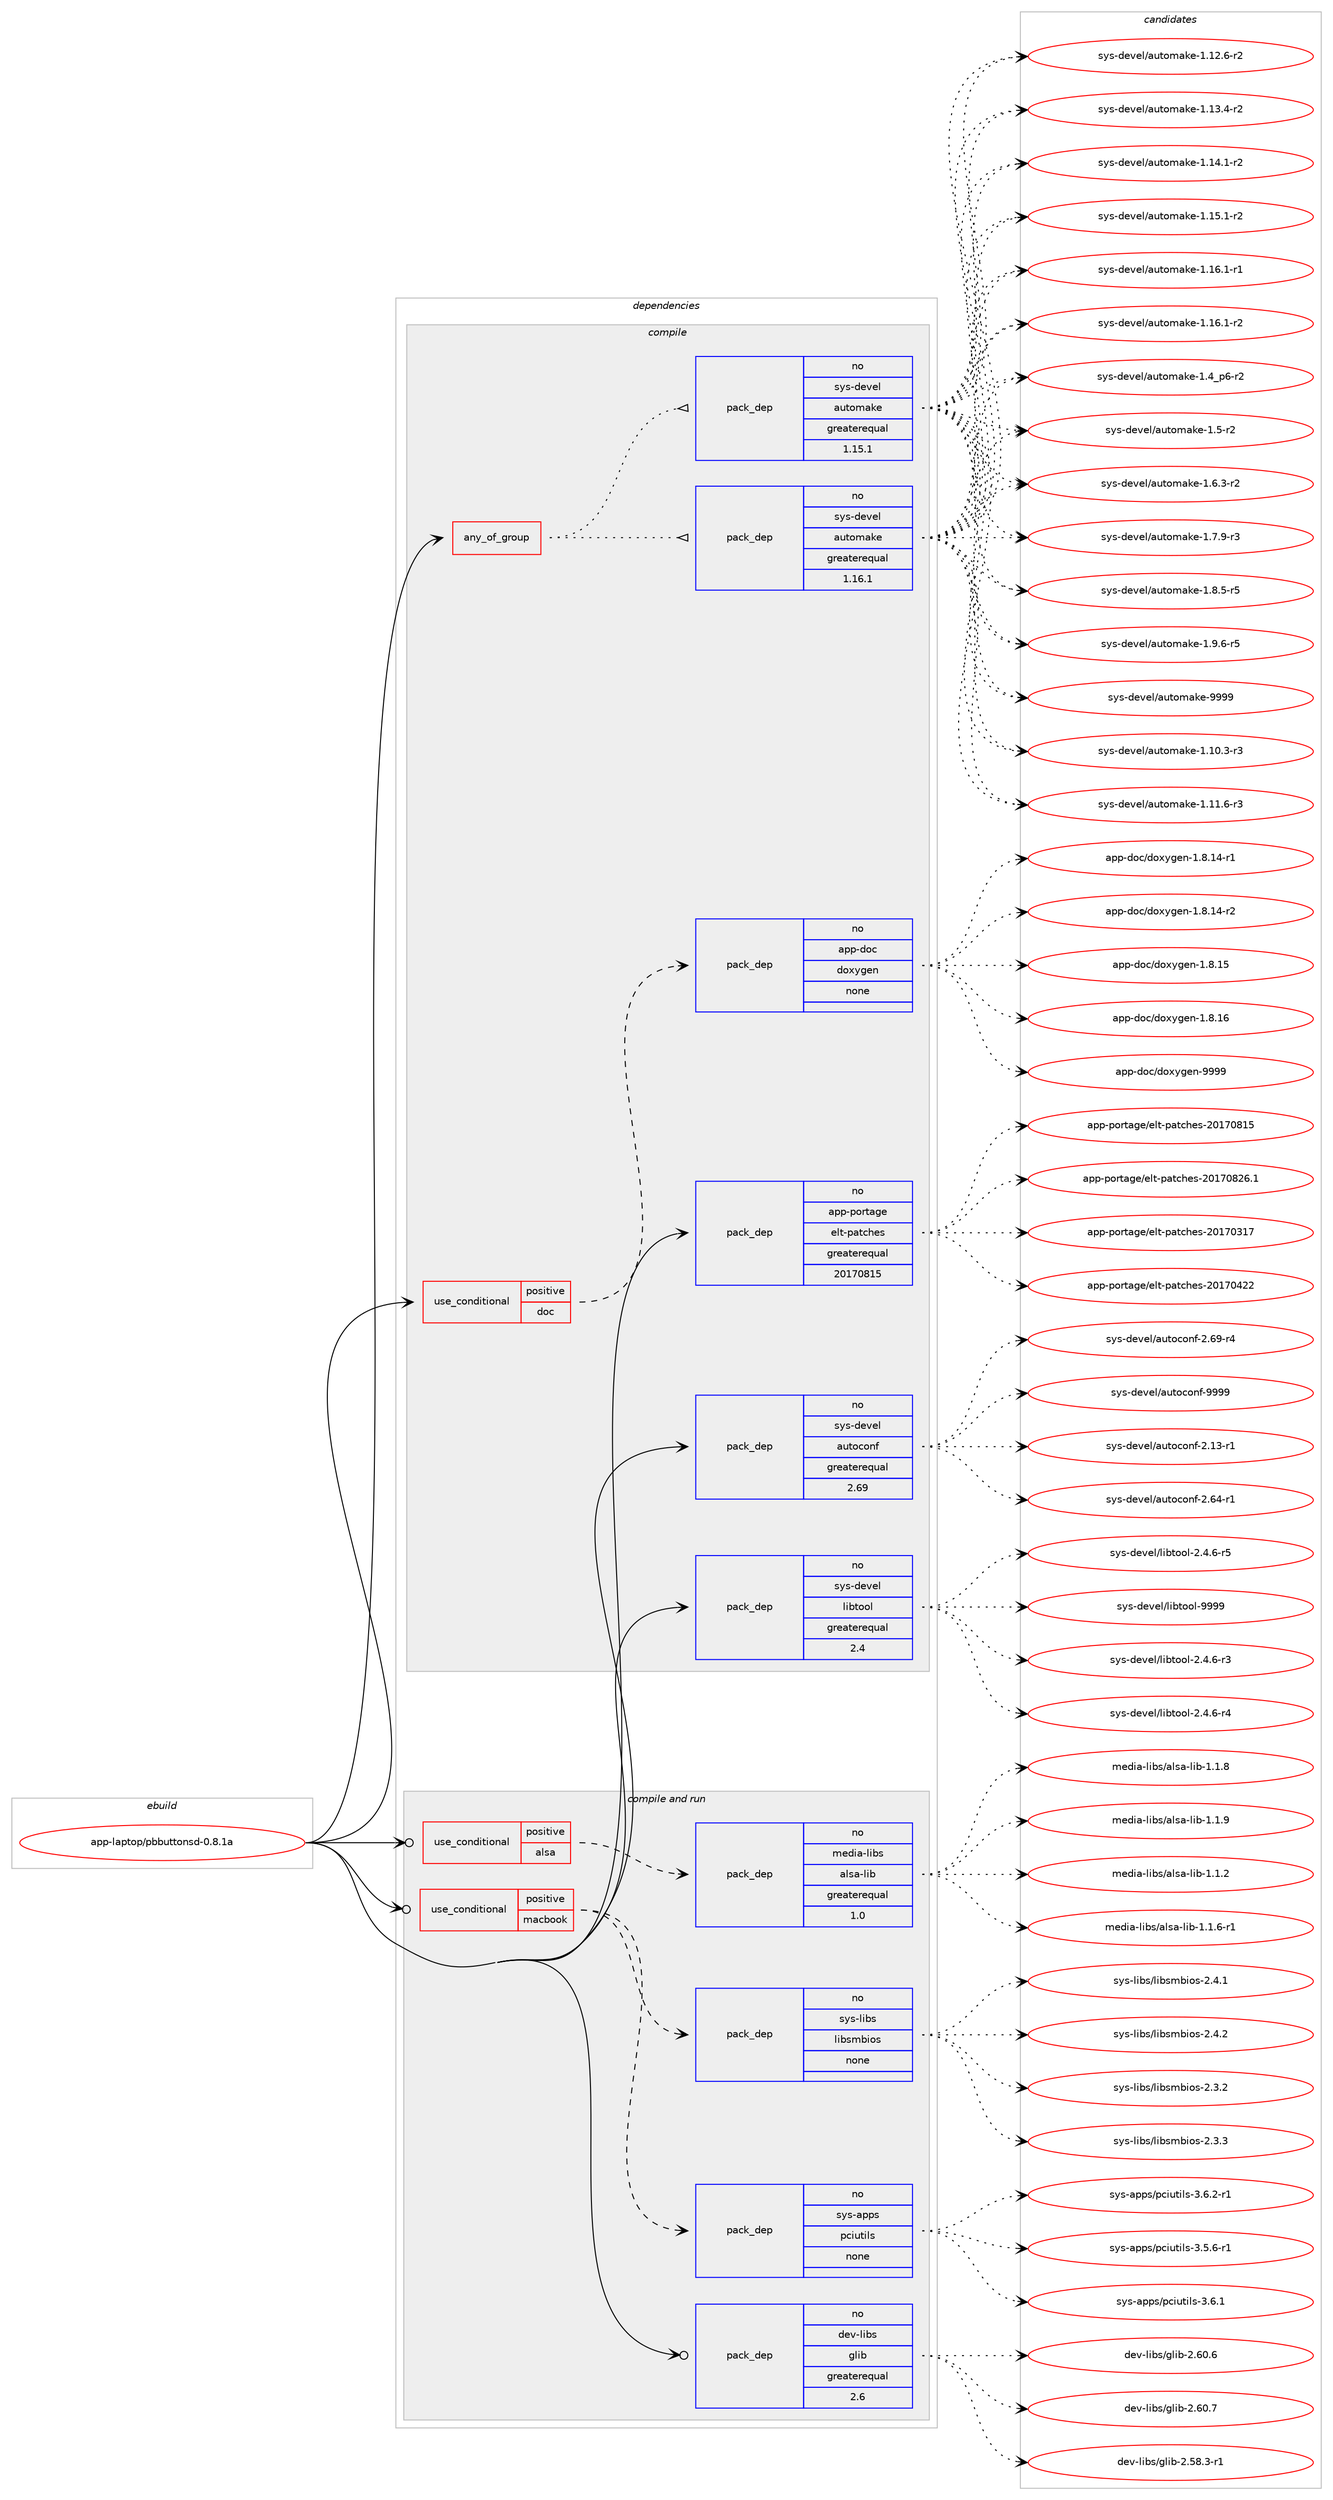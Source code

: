 digraph prolog {

# *************
# Graph options
# *************

newrank=true;
concentrate=true;
compound=true;
graph [rankdir=LR,fontname=Helvetica,fontsize=10,ranksep=1.5];#, ranksep=2.5, nodesep=0.2];
edge  [arrowhead=vee];
node  [fontname=Helvetica,fontsize=10];

# **********
# The ebuild
# **********

subgraph cluster_leftcol {
color=gray;
rank=same;
label=<<i>ebuild</i>>;
id [label="app-laptop/pbbuttonsd-0.8.1a", color=red, width=4, href="../app-laptop/pbbuttonsd-0.8.1a.svg"];
}

# ****************
# The dependencies
# ****************

subgraph cluster_midcol {
color=gray;
label=<<i>dependencies</i>>;
subgraph cluster_compile {
fillcolor="#eeeeee";
style=filled;
label=<<i>compile</i>>;
subgraph any8656 {
dependency496241 [label=<<TABLE BORDER="0" CELLBORDER="1" CELLSPACING="0" CELLPADDING="4"><TR><TD CELLPADDING="10">any_of_group</TD></TR></TABLE>>, shape=none, color=red];subgraph pack368691 {
dependency496242 [label=<<TABLE BORDER="0" CELLBORDER="1" CELLSPACING="0" CELLPADDING="4" WIDTH="220"><TR><TD ROWSPAN="6" CELLPADDING="30">pack_dep</TD></TR><TR><TD WIDTH="110">no</TD></TR><TR><TD>sys-devel</TD></TR><TR><TD>automake</TD></TR><TR><TD>greaterequal</TD></TR><TR><TD>1.16.1</TD></TR></TABLE>>, shape=none, color=blue];
}
dependency496241:e -> dependency496242:w [weight=20,style="dotted",arrowhead="oinv"];
subgraph pack368692 {
dependency496243 [label=<<TABLE BORDER="0" CELLBORDER="1" CELLSPACING="0" CELLPADDING="4" WIDTH="220"><TR><TD ROWSPAN="6" CELLPADDING="30">pack_dep</TD></TR><TR><TD WIDTH="110">no</TD></TR><TR><TD>sys-devel</TD></TR><TR><TD>automake</TD></TR><TR><TD>greaterequal</TD></TR><TR><TD>1.15.1</TD></TR></TABLE>>, shape=none, color=blue];
}
dependency496241:e -> dependency496243:w [weight=20,style="dotted",arrowhead="oinv"];
}
id:e -> dependency496241:w [weight=20,style="solid",arrowhead="vee"];
subgraph cond118578 {
dependency496244 [label=<<TABLE BORDER="0" CELLBORDER="1" CELLSPACING="0" CELLPADDING="4"><TR><TD ROWSPAN="3" CELLPADDING="10">use_conditional</TD></TR><TR><TD>positive</TD></TR><TR><TD>doc</TD></TR></TABLE>>, shape=none, color=red];
subgraph pack368693 {
dependency496245 [label=<<TABLE BORDER="0" CELLBORDER="1" CELLSPACING="0" CELLPADDING="4" WIDTH="220"><TR><TD ROWSPAN="6" CELLPADDING="30">pack_dep</TD></TR><TR><TD WIDTH="110">no</TD></TR><TR><TD>app-doc</TD></TR><TR><TD>doxygen</TD></TR><TR><TD>none</TD></TR><TR><TD></TD></TR></TABLE>>, shape=none, color=blue];
}
dependency496244:e -> dependency496245:w [weight=20,style="dashed",arrowhead="vee"];
}
id:e -> dependency496244:w [weight=20,style="solid",arrowhead="vee"];
subgraph pack368694 {
dependency496246 [label=<<TABLE BORDER="0" CELLBORDER="1" CELLSPACING="0" CELLPADDING="4" WIDTH="220"><TR><TD ROWSPAN="6" CELLPADDING="30">pack_dep</TD></TR><TR><TD WIDTH="110">no</TD></TR><TR><TD>app-portage</TD></TR><TR><TD>elt-patches</TD></TR><TR><TD>greaterequal</TD></TR><TR><TD>20170815</TD></TR></TABLE>>, shape=none, color=blue];
}
id:e -> dependency496246:w [weight=20,style="solid",arrowhead="vee"];
subgraph pack368695 {
dependency496247 [label=<<TABLE BORDER="0" CELLBORDER="1" CELLSPACING="0" CELLPADDING="4" WIDTH="220"><TR><TD ROWSPAN="6" CELLPADDING="30">pack_dep</TD></TR><TR><TD WIDTH="110">no</TD></TR><TR><TD>sys-devel</TD></TR><TR><TD>autoconf</TD></TR><TR><TD>greaterequal</TD></TR><TR><TD>2.69</TD></TR></TABLE>>, shape=none, color=blue];
}
id:e -> dependency496247:w [weight=20,style="solid",arrowhead="vee"];
subgraph pack368696 {
dependency496248 [label=<<TABLE BORDER="0" CELLBORDER="1" CELLSPACING="0" CELLPADDING="4" WIDTH="220"><TR><TD ROWSPAN="6" CELLPADDING="30">pack_dep</TD></TR><TR><TD WIDTH="110">no</TD></TR><TR><TD>sys-devel</TD></TR><TR><TD>libtool</TD></TR><TR><TD>greaterequal</TD></TR><TR><TD>2.4</TD></TR></TABLE>>, shape=none, color=blue];
}
id:e -> dependency496248:w [weight=20,style="solid",arrowhead="vee"];
}
subgraph cluster_compileandrun {
fillcolor="#eeeeee";
style=filled;
label=<<i>compile and run</i>>;
subgraph cond118579 {
dependency496249 [label=<<TABLE BORDER="0" CELLBORDER="1" CELLSPACING="0" CELLPADDING="4"><TR><TD ROWSPAN="3" CELLPADDING="10">use_conditional</TD></TR><TR><TD>positive</TD></TR><TR><TD>alsa</TD></TR></TABLE>>, shape=none, color=red];
subgraph pack368697 {
dependency496250 [label=<<TABLE BORDER="0" CELLBORDER="1" CELLSPACING="0" CELLPADDING="4" WIDTH="220"><TR><TD ROWSPAN="6" CELLPADDING="30">pack_dep</TD></TR><TR><TD WIDTH="110">no</TD></TR><TR><TD>media-libs</TD></TR><TR><TD>alsa-lib</TD></TR><TR><TD>greaterequal</TD></TR><TR><TD>1.0</TD></TR></TABLE>>, shape=none, color=blue];
}
dependency496249:e -> dependency496250:w [weight=20,style="dashed",arrowhead="vee"];
}
id:e -> dependency496249:w [weight=20,style="solid",arrowhead="odotvee"];
subgraph cond118580 {
dependency496251 [label=<<TABLE BORDER="0" CELLBORDER="1" CELLSPACING="0" CELLPADDING="4"><TR><TD ROWSPAN="3" CELLPADDING="10">use_conditional</TD></TR><TR><TD>positive</TD></TR><TR><TD>macbook</TD></TR></TABLE>>, shape=none, color=red];
subgraph pack368698 {
dependency496252 [label=<<TABLE BORDER="0" CELLBORDER="1" CELLSPACING="0" CELLPADDING="4" WIDTH="220"><TR><TD ROWSPAN="6" CELLPADDING="30">pack_dep</TD></TR><TR><TD WIDTH="110">no</TD></TR><TR><TD>sys-apps</TD></TR><TR><TD>pciutils</TD></TR><TR><TD>none</TD></TR><TR><TD></TD></TR></TABLE>>, shape=none, color=blue];
}
dependency496251:e -> dependency496252:w [weight=20,style="dashed",arrowhead="vee"];
subgraph pack368699 {
dependency496253 [label=<<TABLE BORDER="0" CELLBORDER="1" CELLSPACING="0" CELLPADDING="4" WIDTH="220"><TR><TD ROWSPAN="6" CELLPADDING="30">pack_dep</TD></TR><TR><TD WIDTH="110">no</TD></TR><TR><TD>sys-libs</TD></TR><TR><TD>libsmbios</TD></TR><TR><TD>none</TD></TR><TR><TD></TD></TR></TABLE>>, shape=none, color=blue];
}
dependency496251:e -> dependency496253:w [weight=20,style="dashed",arrowhead="vee"];
}
id:e -> dependency496251:w [weight=20,style="solid",arrowhead="odotvee"];
subgraph pack368700 {
dependency496254 [label=<<TABLE BORDER="0" CELLBORDER="1" CELLSPACING="0" CELLPADDING="4" WIDTH="220"><TR><TD ROWSPAN="6" CELLPADDING="30">pack_dep</TD></TR><TR><TD WIDTH="110">no</TD></TR><TR><TD>dev-libs</TD></TR><TR><TD>glib</TD></TR><TR><TD>greaterequal</TD></TR><TR><TD>2.6</TD></TR></TABLE>>, shape=none, color=blue];
}
id:e -> dependency496254:w [weight=20,style="solid",arrowhead="odotvee"];
}
subgraph cluster_run {
fillcolor="#eeeeee";
style=filled;
label=<<i>run</i>>;
}
}

# **************
# The candidates
# **************

subgraph cluster_choices {
rank=same;
color=gray;
label=<<i>candidates</i>>;

subgraph choice368691 {
color=black;
nodesep=1;
choice11512111545100101118101108479711711611110997107101454946494846514511451 [label="sys-devel/automake-1.10.3-r3", color=red, width=4,href="../sys-devel/automake-1.10.3-r3.svg"];
choice11512111545100101118101108479711711611110997107101454946494946544511451 [label="sys-devel/automake-1.11.6-r3", color=red, width=4,href="../sys-devel/automake-1.11.6-r3.svg"];
choice11512111545100101118101108479711711611110997107101454946495046544511450 [label="sys-devel/automake-1.12.6-r2", color=red, width=4,href="../sys-devel/automake-1.12.6-r2.svg"];
choice11512111545100101118101108479711711611110997107101454946495146524511450 [label="sys-devel/automake-1.13.4-r2", color=red, width=4,href="../sys-devel/automake-1.13.4-r2.svg"];
choice11512111545100101118101108479711711611110997107101454946495246494511450 [label="sys-devel/automake-1.14.1-r2", color=red, width=4,href="../sys-devel/automake-1.14.1-r2.svg"];
choice11512111545100101118101108479711711611110997107101454946495346494511450 [label="sys-devel/automake-1.15.1-r2", color=red, width=4,href="../sys-devel/automake-1.15.1-r2.svg"];
choice11512111545100101118101108479711711611110997107101454946495446494511449 [label="sys-devel/automake-1.16.1-r1", color=red, width=4,href="../sys-devel/automake-1.16.1-r1.svg"];
choice11512111545100101118101108479711711611110997107101454946495446494511450 [label="sys-devel/automake-1.16.1-r2", color=red, width=4,href="../sys-devel/automake-1.16.1-r2.svg"];
choice115121115451001011181011084797117116111109971071014549465295112544511450 [label="sys-devel/automake-1.4_p6-r2", color=red, width=4,href="../sys-devel/automake-1.4_p6-r2.svg"];
choice11512111545100101118101108479711711611110997107101454946534511450 [label="sys-devel/automake-1.5-r2", color=red, width=4,href="../sys-devel/automake-1.5-r2.svg"];
choice115121115451001011181011084797117116111109971071014549465446514511450 [label="sys-devel/automake-1.6.3-r2", color=red, width=4,href="../sys-devel/automake-1.6.3-r2.svg"];
choice115121115451001011181011084797117116111109971071014549465546574511451 [label="sys-devel/automake-1.7.9-r3", color=red, width=4,href="../sys-devel/automake-1.7.9-r3.svg"];
choice115121115451001011181011084797117116111109971071014549465646534511453 [label="sys-devel/automake-1.8.5-r5", color=red, width=4,href="../sys-devel/automake-1.8.5-r5.svg"];
choice115121115451001011181011084797117116111109971071014549465746544511453 [label="sys-devel/automake-1.9.6-r5", color=red, width=4,href="../sys-devel/automake-1.9.6-r5.svg"];
choice115121115451001011181011084797117116111109971071014557575757 [label="sys-devel/automake-9999", color=red, width=4,href="../sys-devel/automake-9999.svg"];
dependency496242:e -> choice11512111545100101118101108479711711611110997107101454946494846514511451:w [style=dotted,weight="100"];
dependency496242:e -> choice11512111545100101118101108479711711611110997107101454946494946544511451:w [style=dotted,weight="100"];
dependency496242:e -> choice11512111545100101118101108479711711611110997107101454946495046544511450:w [style=dotted,weight="100"];
dependency496242:e -> choice11512111545100101118101108479711711611110997107101454946495146524511450:w [style=dotted,weight="100"];
dependency496242:e -> choice11512111545100101118101108479711711611110997107101454946495246494511450:w [style=dotted,weight="100"];
dependency496242:e -> choice11512111545100101118101108479711711611110997107101454946495346494511450:w [style=dotted,weight="100"];
dependency496242:e -> choice11512111545100101118101108479711711611110997107101454946495446494511449:w [style=dotted,weight="100"];
dependency496242:e -> choice11512111545100101118101108479711711611110997107101454946495446494511450:w [style=dotted,weight="100"];
dependency496242:e -> choice115121115451001011181011084797117116111109971071014549465295112544511450:w [style=dotted,weight="100"];
dependency496242:e -> choice11512111545100101118101108479711711611110997107101454946534511450:w [style=dotted,weight="100"];
dependency496242:e -> choice115121115451001011181011084797117116111109971071014549465446514511450:w [style=dotted,weight="100"];
dependency496242:e -> choice115121115451001011181011084797117116111109971071014549465546574511451:w [style=dotted,weight="100"];
dependency496242:e -> choice115121115451001011181011084797117116111109971071014549465646534511453:w [style=dotted,weight="100"];
dependency496242:e -> choice115121115451001011181011084797117116111109971071014549465746544511453:w [style=dotted,weight="100"];
dependency496242:e -> choice115121115451001011181011084797117116111109971071014557575757:w [style=dotted,weight="100"];
}
subgraph choice368692 {
color=black;
nodesep=1;
choice11512111545100101118101108479711711611110997107101454946494846514511451 [label="sys-devel/automake-1.10.3-r3", color=red, width=4,href="../sys-devel/automake-1.10.3-r3.svg"];
choice11512111545100101118101108479711711611110997107101454946494946544511451 [label="sys-devel/automake-1.11.6-r3", color=red, width=4,href="../sys-devel/automake-1.11.6-r3.svg"];
choice11512111545100101118101108479711711611110997107101454946495046544511450 [label="sys-devel/automake-1.12.6-r2", color=red, width=4,href="../sys-devel/automake-1.12.6-r2.svg"];
choice11512111545100101118101108479711711611110997107101454946495146524511450 [label="sys-devel/automake-1.13.4-r2", color=red, width=4,href="../sys-devel/automake-1.13.4-r2.svg"];
choice11512111545100101118101108479711711611110997107101454946495246494511450 [label="sys-devel/automake-1.14.1-r2", color=red, width=4,href="../sys-devel/automake-1.14.1-r2.svg"];
choice11512111545100101118101108479711711611110997107101454946495346494511450 [label="sys-devel/automake-1.15.1-r2", color=red, width=4,href="../sys-devel/automake-1.15.1-r2.svg"];
choice11512111545100101118101108479711711611110997107101454946495446494511449 [label="sys-devel/automake-1.16.1-r1", color=red, width=4,href="../sys-devel/automake-1.16.1-r1.svg"];
choice11512111545100101118101108479711711611110997107101454946495446494511450 [label="sys-devel/automake-1.16.1-r2", color=red, width=4,href="../sys-devel/automake-1.16.1-r2.svg"];
choice115121115451001011181011084797117116111109971071014549465295112544511450 [label="sys-devel/automake-1.4_p6-r2", color=red, width=4,href="../sys-devel/automake-1.4_p6-r2.svg"];
choice11512111545100101118101108479711711611110997107101454946534511450 [label="sys-devel/automake-1.5-r2", color=red, width=4,href="../sys-devel/automake-1.5-r2.svg"];
choice115121115451001011181011084797117116111109971071014549465446514511450 [label="sys-devel/automake-1.6.3-r2", color=red, width=4,href="../sys-devel/automake-1.6.3-r2.svg"];
choice115121115451001011181011084797117116111109971071014549465546574511451 [label="sys-devel/automake-1.7.9-r3", color=red, width=4,href="../sys-devel/automake-1.7.9-r3.svg"];
choice115121115451001011181011084797117116111109971071014549465646534511453 [label="sys-devel/automake-1.8.5-r5", color=red, width=4,href="../sys-devel/automake-1.8.5-r5.svg"];
choice115121115451001011181011084797117116111109971071014549465746544511453 [label="sys-devel/automake-1.9.6-r5", color=red, width=4,href="../sys-devel/automake-1.9.6-r5.svg"];
choice115121115451001011181011084797117116111109971071014557575757 [label="sys-devel/automake-9999", color=red, width=4,href="../sys-devel/automake-9999.svg"];
dependency496243:e -> choice11512111545100101118101108479711711611110997107101454946494846514511451:w [style=dotted,weight="100"];
dependency496243:e -> choice11512111545100101118101108479711711611110997107101454946494946544511451:w [style=dotted,weight="100"];
dependency496243:e -> choice11512111545100101118101108479711711611110997107101454946495046544511450:w [style=dotted,weight="100"];
dependency496243:e -> choice11512111545100101118101108479711711611110997107101454946495146524511450:w [style=dotted,weight="100"];
dependency496243:e -> choice11512111545100101118101108479711711611110997107101454946495246494511450:w [style=dotted,weight="100"];
dependency496243:e -> choice11512111545100101118101108479711711611110997107101454946495346494511450:w [style=dotted,weight="100"];
dependency496243:e -> choice11512111545100101118101108479711711611110997107101454946495446494511449:w [style=dotted,weight="100"];
dependency496243:e -> choice11512111545100101118101108479711711611110997107101454946495446494511450:w [style=dotted,weight="100"];
dependency496243:e -> choice115121115451001011181011084797117116111109971071014549465295112544511450:w [style=dotted,weight="100"];
dependency496243:e -> choice11512111545100101118101108479711711611110997107101454946534511450:w [style=dotted,weight="100"];
dependency496243:e -> choice115121115451001011181011084797117116111109971071014549465446514511450:w [style=dotted,weight="100"];
dependency496243:e -> choice115121115451001011181011084797117116111109971071014549465546574511451:w [style=dotted,weight="100"];
dependency496243:e -> choice115121115451001011181011084797117116111109971071014549465646534511453:w [style=dotted,weight="100"];
dependency496243:e -> choice115121115451001011181011084797117116111109971071014549465746544511453:w [style=dotted,weight="100"];
dependency496243:e -> choice115121115451001011181011084797117116111109971071014557575757:w [style=dotted,weight="100"];
}
subgraph choice368693 {
color=black;
nodesep=1;
choice97112112451001119947100111120121103101110454946564649524511449 [label="app-doc/doxygen-1.8.14-r1", color=red, width=4,href="../app-doc/doxygen-1.8.14-r1.svg"];
choice97112112451001119947100111120121103101110454946564649524511450 [label="app-doc/doxygen-1.8.14-r2", color=red, width=4,href="../app-doc/doxygen-1.8.14-r2.svg"];
choice9711211245100111994710011112012110310111045494656464953 [label="app-doc/doxygen-1.8.15", color=red, width=4,href="../app-doc/doxygen-1.8.15.svg"];
choice9711211245100111994710011112012110310111045494656464954 [label="app-doc/doxygen-1.8.16", color=red, width=4,href="../app-doc/doxygen-1.8.16.svg"];
choice971121124510011199471001111201211031011104557575757 [label="app-doc/doxygen-9999", color=red, width=4,href="../app-doc/doxygen-9999.svg"];
dependency496245:e -> choice97112112451001119947100111120121103101110454946564649524511449:w [style=dotted,weight="100"];
dependency496245:e -> choice97112112451001119947100111120121103101110454946564649524511450:w [style=dotted,weight="100"];
dependency496245:e -> choice9711211245100111994710011112012110310111045494656464953:w [style=dotted,weight="100"];
dependency496245:e -> choice9711211245100111994710011112012110310111045494656464954:w [style=dotted,weight="100"];
dependency496245:e -> choice971121124510011199471001111201211031011104557575757:w [style=dotted,weight="100"];
}
subgraph choice368694 {
color=black;
nodesep=1;
choice97112112451121111141169710310147101108116451129711699104101115455048495548514955 [label="app-portage/elt-patches-20170317", color=red, width=4,href="../app-portage/elt-patches-20170317.svg"];
choice97112112451121111141169710310147101108116451129711699104101115455048495548525050 [label="app-portage/elt-patches-20170422", color=red, width=4,href="../app-portage/elt-patches-20170422.svg"];
choice97112112451121111141169710310147101108116451129711699104101115455048495548564953 [label="app-portage/elt-patches-20170815", color=red, width=4,href="../app-portage/elt-patches-20170815.svg"];
choice971121124511211111411697103101471011081164511297116991041011154550484955485650544649 [label="app-portage/elt-patches-20170826.1", color=red, width=4,href="../app-portage/elt-patches-20170826.1.svg"];
dependency496246:e -> choice97112112451121111141169710310147101108116451129711699104101115455048495548514955:w [style=dotted,weight="100"];
dependency496246:e -> choice97112112451121111141169710310147101108116451129711699104101115455048495548525050:w [style=dotted,weight="100"];
dependency496246:e -> choice97112112451121111141169710310147101108116451129711699104101115455048495548564953:w [style=dotted,weight="100"];
dependency496246:e -> choice971121124511211111411697103101471011081164511297116991041011154550484955485650544649:w [style=dotted,weight="100"];
}
subgraph choice368695 {
color=black;
nodesep=1;
choice1151211154510010111810110847971171161119911111010245504649514511449 [label="sys-devel/autoconf-2.13-r1", color=red, width=4,href="../sys-devel/autoconf-2.13-r1.svg"];
choice1151211154510010111810110847971171161119911111010245504654524511449 [label="sys-devel/autoconf-2.64-r1", color=red, width=4,href="../sys-devel/autoconf-2.64-r1.svg"];
choice1151211154510010111810110847971171161119911111010245504654574511452 [label="sys-devel/autoconf-2.69-r4", color=red, width=4,href="../sys-devel/autoconf-2.69-r4.svg"];
choice115121115451001011181011084797117116111991111101024557575757 [label="sys-devel/autoconf-9999", color=red, width=4,href="../sys-devel/autoconf-9999.svg"];
dependency496247:e -> choice1151211154510010111810110847971171161119911111010245504649514511449:w [style=dotted,weight="100"];
dependency496247:e -> choice1151211154510010111810110847971171161119911111010245504654524511449:w [style=dotted,weight="100"];
dependency496247:e -> choice1151211154510010111810110847971171161119911111010245504654574511452:w [style=dotted,weight="100"];
dependency496247:e -> choice115121115451001011181011084797117116111991111101024557575757:w [style=dotted,weight="100"];
}
subgraph choice368696 {
color=black;
nodesep=1;
choice1151211154510010111810110847108105981161111111084550465246544511451 [label="sys-devel/libtool-2.4.6-r3", color=red, width=4,href="../sys-devel/libtool-2.4.6-r3.svg"];
choice1151211154510010111810110847108105981161111111084550465246544511452 [label="sys-devel/libtool-2.4.6-r4", color=red, width=4,href="../sys-devel/libtool-2.4.6-r4.svg"];
choice1151211154510010111810110847108105981161111111084550465246544511453 [label="sys-devel/libtool-2.4.6-r5", color=red, width=4,href="../sys-devel/libtool-2.4.6-r5.svg"];
choice1151211154510010111810110847108105981161111111084557575757 [label="sys-devel/libtool-9999", color=red, width=4,href="../sys-devel/libtool-9999.svg"];
dependency496248:e -> choice1151211154510010111810110847108105981161111111084550465246544511451:w [style=dotted,weight="100"];
dependency496248:e -> choice1151211154510010111810110847108105981161111111084550465246544511452:w [style=dotted,weight="100"];
dependency496248:e -> choice1151211154510010111810110847108105981161111111084550465246544511453:w [style=dotted,weight="100"];
dependency496248:e -> choice1151211154510010111810110847108105981161111111084557575757:w [style=dotted,weight="100"];
}
subgraph choice368697 {
color=black;
nodesep=1;
choice1091011001059745108105981154797108115974510810598454946494650 [label="media-libs/alsa-lib-1.1.2", color=red, width=4,href="../media-libs/alsa-lib-1.1.2.svg"];
choice10910110010597451081059811547971081159745108105984549464946544511449 [label="media-libs/alsa-lib-1.1.6-r1", color=red, width=4,href="../media-libs/alsa-lib-1.1.6-r1.svg"];
choice1091011001059745108105981154797108115974510810598454946494656 [label="media-libs/alsa-lib-1.1.8", color=red, width=4,href="../media-libs/alsa-lib-1.1.8.svg"];
choice1091011001059745108105981154797108115974510810598454946494657 [label="media-libs/alsa-lib-1.1.9", color=red, width=4,href="../media-libs/alsa-lib-1.1.9.svg"];
dependency496250:e -> choice1091011001059745108105981154797108115974510810598454946494650:w [style=dotted,weight="100"];
dependency496250:e -> choice10910110010597451081059811547971081159745108105984549464946544511449:w [style=dotted,weight="100"];
dependency496250:e -> choice1091011001059745108105981154797108115974510810598454946494656:w [style=dotted,weight="100"];
dependency496250:e -> choice1091011001059745108105981154797108115974510810598454946494657:w [style=dotted,weight="100"];
}
subgraph choice368698 {
color=black;
nodesep=1;
choice115121115459711211211547112991051171161051081154551465346544511449 [label="sys-apps/pciutils-3.5.6-r1", color=red, width=4,href="../sys-apps/pciutils-3.5.6-r1.svg"];
choice11512111545971121121154711299105117116105108115455146544649 [label="sys-apps/pciutils-3.6.1", color=red, width=4,href="../sys-apps/pciutils-3.6.1.svg"];
choice115121115459711211211547112991051171161051081154551465446504511449 [label="sys-apps/pciutils-3.6.2-r1", color=red, width=4,href="../sys-apps/pciutils-3.6.2-r1.svg"];
dependency496252:e -> choice115121115459711211211547112991051171161051081154551465346544511449:w [style=dotted,weight="100"];
dependency496252:e -> choice11512111545971121121154711299105117116105108115455146544649:w [style=dotted,weight="100"];
dependency496252:e -> choice115121115459711211211547112991051171161051081154551465446504511449:w [style=dotted,weight="100"];
}
subgraph choice368699 {
color=black;
nodesep=1;
choice1151211154510810598115471081059811510998105111115455046514650 [label="sys-libs/libsmbios-2.3.2", color=red, width=4,href="../sys-libs/libsmbios-2.3.2.svg"];
choice1151211154510810598115471081059811510998105111115455046514651 [label="sys-libs/libsmbios-2.3.3", color=red, width=4,href="../sys-libs/libsmbios-2.3.3.svg"];
choice1151211154510810598115471081059811510998105111115455046524649 [label="sys-libs/libsmbios-2.4.1", color=red, width=4,href="../sys-libs/libsmbios-2.4.1.svg"];
choice1151211154510810598115471081059811510998105111115455046524650 [label="sys-libs/libsmbios-2.4.2", color=red, width=4,href="../sys-libs/libsmbios-2.4.2.svg"];
dependency496253:e -> choice1151211154510810598115471081059811510998105111115455046514650:w [style=dotted,weight="100"];
dependency496253:e -> choice1151211154510810598115471081059811510998105111115455046514651:w [style=dotted,weight="100"];
dependency496253:e -> choice1151211154510810598115471081059811510998105111115455046524649:w [style=dotted,weight="100"];
dependency496253:e -> choice1151211154510810598115471081059811510998105111115455046524650:w [style=dotted,weight="100"];
}
subgraph choice368700 {
color=black;
nodesep=1;
choice10010111845108105981154710310810598455046535646514511449 [label="dev-libs/glib-2.58.3-r1", color=red, width=4,href="../dev-libs/glib-2.58.3-r1.svg"];
choice1001011184510810598115471031081059845504654484654 [label="dev-libs/glib-2.60.6", color=red, width=4,href="../dev-libs/glib-2.60.6.svg"];
choice1001011184510810598115471031081059845504654484655 [label="dev-libs/glib-2.60.7", color=red, width=4,href="../dev-libs/glib-2.60.7.svg"];
dependency496254:e -> choice10010111845108105981154710310810598455046535646514511449:w [style=dotted,weight="100"];
dependency496254:e -> choice1001011184510810598115471031081059845504654484654:w [style=dotted,weight="100"];
dependency496254:e -> choice1001011184510810598115471031081059845504654484655:w [style=dotted,weight="100"];
}
}

}
